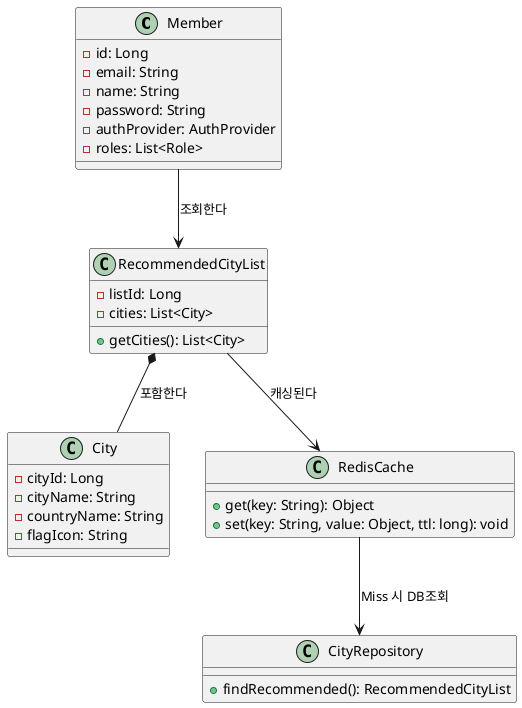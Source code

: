 @startuml
class Member {
  - id: Long
  - email: String
  - name: String
  - password: String
  - authProvider: AuthProvider
  - roles: List<Role>
}

class RecommendedCityList {
  - listId: Long
  - cities: List<City>
  + getCities(): List<City>
}

class City {
  - cityId: Long
  - cityName: String
  - countryName: String
  - flagIcon: String
}

class RedisCache {
  + get(key: String): Object
  + set(key: String, value: Object, ttl: long): void
}

class CityRepository {
  + findRecommended(): RecommendedCityList
}

Member --> RecommendedCityList : 조회한다
RecommendedCityList *-- City : 포함한다
RecommendedCityList --> RedisCache : 캐싱된다
RedisCache --> CityRepository : Miss 시 DB조회
@enduml

